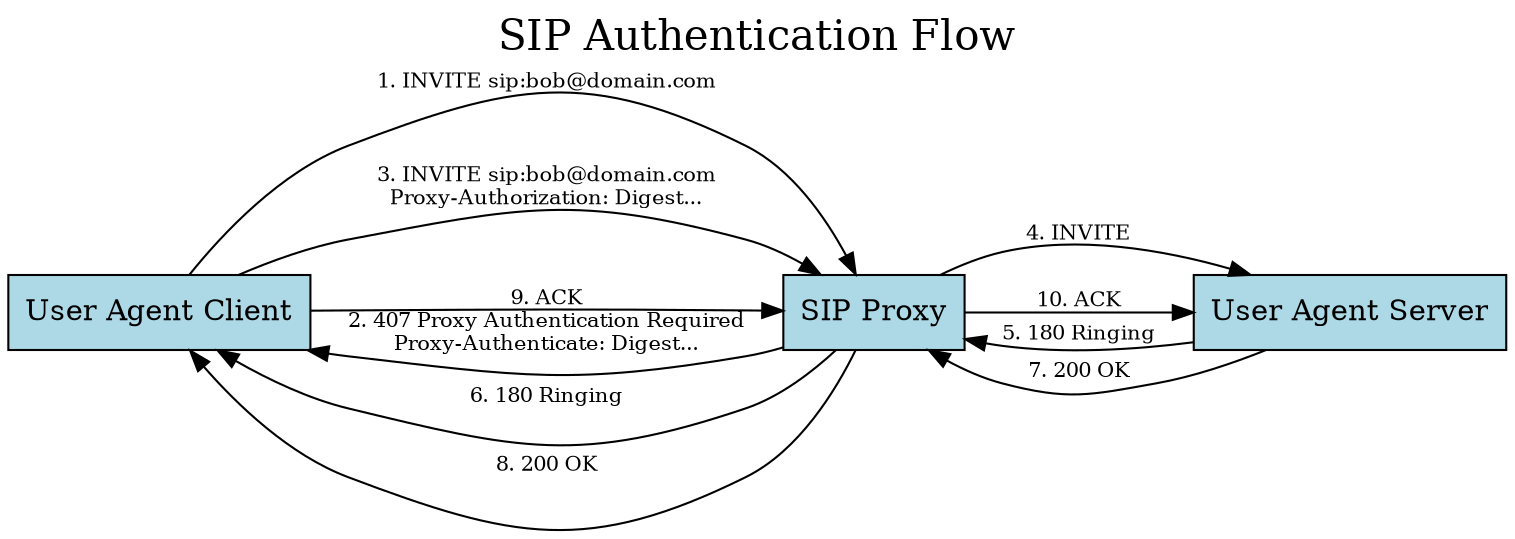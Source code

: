 digraph "SIP Authentication Flow" {
  rankdir=LR;
  node [shape=box, style=filled, fillcolor=lightblue];
  edge [fontsize=10];
  
  // Define nodes
  UAC [label="User Agent Client"];
  Proxy [label="SIP Proxy"];
  UAS [label="User Agent Server"];
  
  // Define the authentication flow
  UAC -> Proxy [label="1. INVITE sip:bob@domain.com"];
  Proxy -> UAC [label="2. 407 Proxy Authentication Required\nProxy-Authenticate: Digest..."];
  UAC -> Proxy [label="3. INVITE sip:bob@domain.com\nProxy-Authorization: Digest..."];
  Proxy -> UAS [label="4. INVITE"];
  UAS -> Proxy [label="5. 180 Ringing"];
  Proxy -> UAC [label="6. 180 Ringing"];
  UAS -> Proxy [label="7. 200 OK"];
  Proxy -> UAC [label="8. 200 OK"];
  UAC -> Proxy [label="9. ACK"];
  Proxy -> UAS [label="10. ACK"];
  
  // Add a title
  label = "SIP Authentication Flow";
  labelloc = "t";
  fontsize = 20;
}
